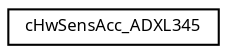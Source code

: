 digraph "Graphical Class Hierarchy"
{
  edge [fontname="Sans",fontsize="8",labelfontname="Sans",labelfontsize="8"];
  node [fontname="Sans",fontsize="8",shape=record];
  rankdir="LR";
  Node1 [label="cHwSensAcc_ADXL345",height=0.2,width=0.4,color="black", fillcolor="white", style="filled",URL="$classc_hw_sens_acc___a_d_x_l345.html"];
}
